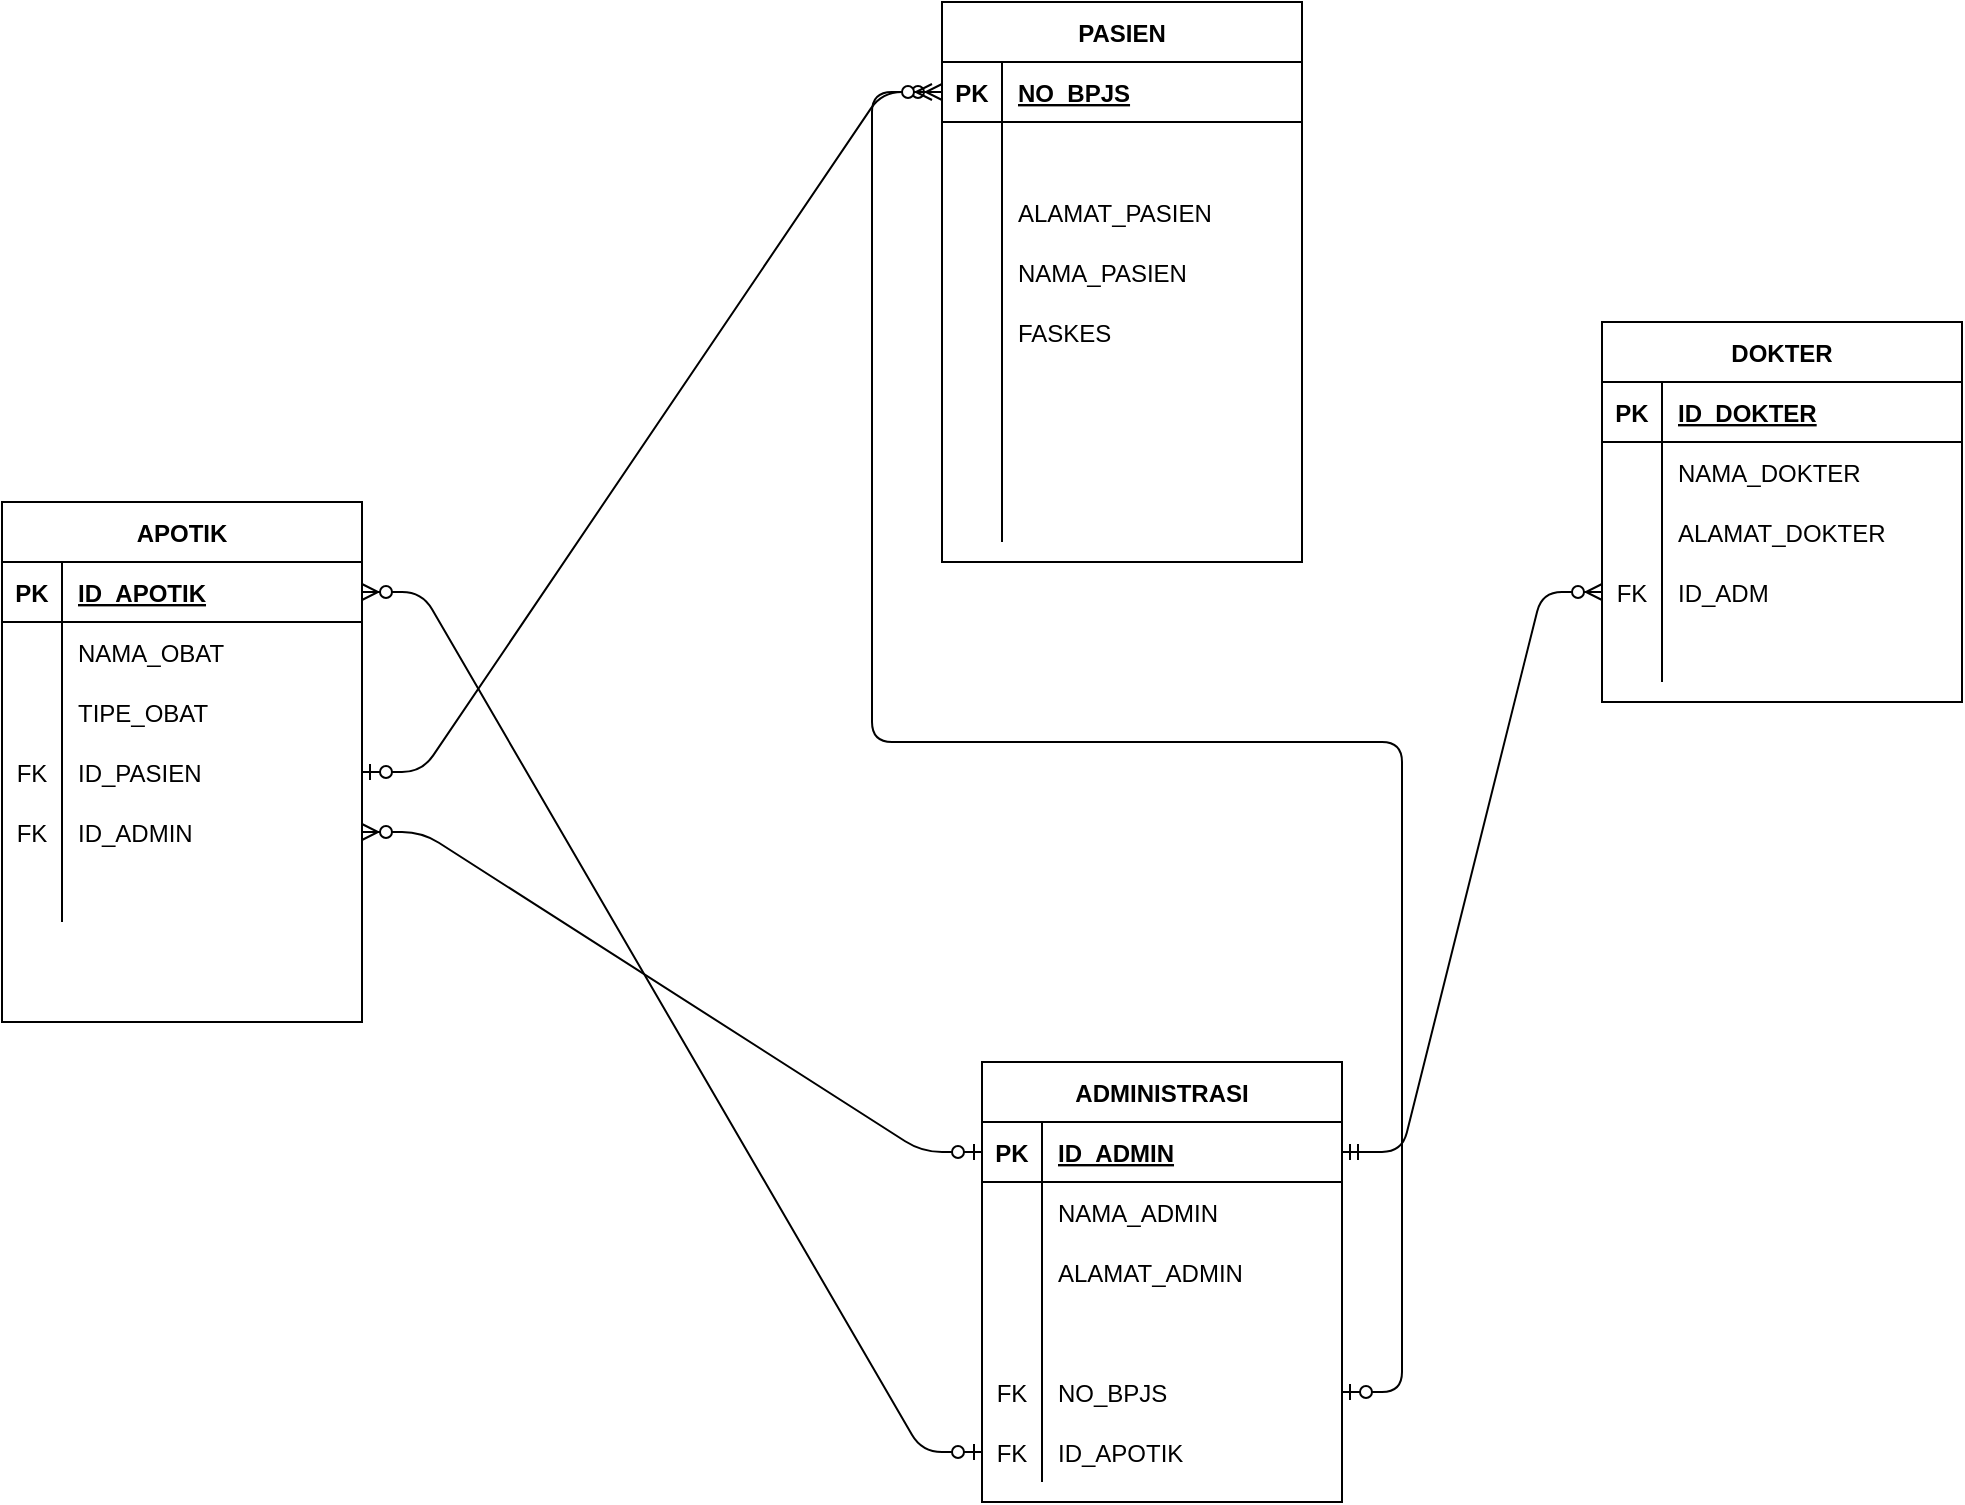 <mxfile version="14.4.3" type="github">
  <diagram id="GC4-sAVaD8mNm2DaUZL4" name="Page-1">
    <mxGraphModel dx="2272" dy="914" grid="1" gridSize="10" guides="1" tooltips="1" connect="1" arrows="1" fold="1" page="1" pageScale="1" pageWidth="850" pageHeight="1100" math="0" shadow="0">
      <root>
        <mxCell id="0" />
        <mxCell id="1" parent="0" />
        <mxCell id="5hmFBhIPrsgFQ_crpVgl-122" value="PASIEN" style="shape=table;startSize=30;container=1;collapsible=1;childLayout=tableLayout;fixedRows=1;rowLines=0;fontStyle=1;align=center;resizeLast=1;" vertex="1" parent="1">
          <mxGeometry x="410" y="70" width="180" height="280" as="geometry" />
        </mxCell>
        <mxCell id="5hmFBhIPrsgFQ_crpVgl-123" value="" style="shape=partialRectangle;collapsible=0;dropTarget=0;pointerEvents=0;fillColor=none;top=0;left=0;bottom=1;right=0;points=[[0,0.5],[1,0.5]];portConstraint=eastwest;" vertex="1" parent="5hmFBhIPrsgFQ_crpVgl-122">
          <mxGeometry y="30" width="180" height="30" as="geometry" />
        </mxCell>
        <mxCell id="5hmFBhIPrsgFQ_crpVgl-124" value="PK" style="shape=partialRectangle;connectable=0;fillColor=none;top=0;left=0;bottom=0;right=0;fontStyle=1;overflow=hidden;" vertex="1" parent="5hmFBhIPrsgFQ_crpVgl-123">
          <mxGeometry width="30" height="30" as="geometry" />
        </mxCell>
        <mxCell id="5hmFBhIPrsgFQ_crpVgl-125" value="NO_BPJS" style="shape=partialRectangle;connectable=0;fillColor=none;top=0;left=0;bottom=0;right=0;align=left;spacingLeft=6;fontStyle=5;overflow=hidden;" vertex="1" parent="5hmFBhIPrsgFQ_crpVgl-123">
          <mxGeometry x="30" width="150" height="30" as="geometry" />
        </mxCell>
        <mxCell id="5hmFBhIPrsgFQ_crpVgl-126" value="" style="shape=partialRectangle;collapsible=0;dropTarget=0;pointerEvents=0;fillColor=none;top=0;left=0;bottom=0;right=0;points=[[0,0.5],[1,0.5]];portConstraint=eastwest;" vertex="1" parent="5hmFBhIPrsgFQ_crpVgl-122">
          <mxGeometry y="60" width="180" height="30" as="geometry" />
        </mxCell>
        <mxCell id="5hmFBhIPrsgFQ_crpVgl-127" value="" style="shape=partialRectangle;connectable=0;fillColor=none;top=0;left=0;bottom=0;right=0;editable=1;overflow=hidden;" vertex="1" parent="5hmFBhIPrsgFQ_crpVgl-126">
          <mxGeometry width="30" height="30" as="geometry" />
        </mxCell>
        <mxCell id="5hmFBhIPrsgFQ_crpVgl-128" value="" style="shape=partialRectangle;connectable=0;fillColor=none;top=0;left=0;bottom=0;right=0;align=left;spacingLeft=6;overflow=hidden;" vertex="1" parent="5hmFBhIPrsgFQ_crpVgl-126">
          <mxGeometry x="30" width="150" height="30" as="geometry" />
        </mxCell>
        <mxCell id="5hmFBhIPrsgFQ_crpVgl-129" value="" style="shape=partialRectangle;collapsible=0;dropTarget=0;pointerEvents=0;fillColor=none;top=0;left=0;bottom=0;right=0;points=[[0,0.5],[1,0.5]];portConstraint=eastwest;" vertex="1" parent="5hmFBhIPrsgFQ_crpVgl-122">
          <mxGeometry y="90" width="180" height="30" as="geometry" />
        </mxCell>
        <mxCell id="5hmFBhIPrsgFQ_crpVgl-130" value="" style="shape=partialRectangle;connectable=0;fillColor=none;top=0;left=0;bottom=0;right=0;editable=1;overflow=hidden;" vertex="1" parent="5hmFBhIPrsgFQ_crpVgl-129">
          <mxGeometry width="30" height="30" as="geometry" />
        </mxCell>
        <mxCell id="5hmFBhIPrsgFQ_crpVgl-131" value="ALAMAT_PASIEN" style="shape=partialRectangle;connectable=0;fillColor=none;top=0;left=0;bottom=0;right=0;align=left;spacingLeft=6;overflow=hidden;" vertex="1" parent="5hmFBhIPrsgFQ_crpVgl-129">
          <mxGeometry x="30" width="150" height="30" as="geometry" />
        </mxCell>
        <mxCell id="5hmFBhIPrsgFQ_crpVgl-132" value="" style="shape=partialRectangle;collapsible=0;dropTarget=0;pointerEvents=0;fillColor=none;top=0;left=0;bottom=0;right=0;points=[[0,0.5],[1,0.5]];portConstraint=eastwest;" vertex="1" parent="5hmFBhIPrsgFQ_crpVgl-122">
          <mxGeometry y="120" width="180" height="30" as="geometry" />
        </mxCell>
        <mxCell id="5hmFBhIPrsgFQ_crpVgl-133" value="" style="shape=partialRectangle;connectable=0;fillColor=none;top=0;left=0;bottom=0;right=0;editable=1;overflow=hidden;" vertex="1" parent="5hmFBhIPrsgFQ_crpVgl-132">
          <mxGeometry width="30" height="30" as="geometry" />
        </mxCell>
        <mxCell id="5hmFBhIPrsgFQ_crpVgl-134" value="NAMA_PASIEN" style="shape=partialRectangle;connectable=0;fillColor=none;top=0;left=0;bottom=0;right=0;align=left;spacingLeft=6;overflow=hidden;" vertex="1" parent="5hmFBhIPrsgFQ_crpVgl-132">
          <mxGeometry x="30" width="150" height="30" as="geometry" />
        </mxCell>
        <mxCell id="5hmFBhIPrsgFQ_crpVgl-185" value="" style="shape=partialRectangle;collapsible=0;dropTarget=0;pointerEvents=0;fillColor=none;top=0;left=0;bottom=0;right=0;points=[[0,0.5],[1,0.5]];portConstraint=eastwest;" vertex="1" parent="5hmFBhIPrsgFQ_crpVgl-122">
          <mxGeometry y="150" width="180" height="30" as="geometry" />
        </mxCell>
        <mxCell id="5hmFBhIPrsgFQ_crpVgl-186" value="" style="shape=partialRectangle;connectable=0;fillColor=none;top=0;left=0;bottom=0;right=0;editable=1;overflow=hidden;" vertex="1" parent="5hmFBhIPrsgFQ_crpVgl-185">
          <mxGeometry width="30" height="30" as="geometry" />
        </mxCell>
        <mxCell id="5hmFBhIPrsgFQ_crpVgl-187" value="FASKES" style="shape=partialRectangle;connectable=0;fillColor=none;top=0;left=0;bottom=0;right=0;align=left;spacingLeft=6;overflow=hidden;" vertex="1" parent="5hmFBhIPrsgFQ_crpVgl-185">
          <mxGeometry x="30" width="150" height="30" as="geometry" />
        </mxCell>
        <mxCell id="5hmFBhIPrsgFQ_crpVgl-188" value="" style="shape=partialRectangle;collapsible=0;dropTarget=0;pointerEvents=0;fillColor=none;top=0;left=0;bottom=0;right=0;points=[[0,0.5],[1,0.5]];portConstraint=eastwest;" vertex="1" parent="5hmFBhIPrsgFQ_crpVgl-122">
          <mxGeometry y="180" width="180" height="30" as="geometry" />
        </mxCell>
        <mxCell id="5hmFBhIPrsgFQ_crpVgl-189" value="" style="shape=partialRectangle;connectable=0;fillColor=none;top=0;left=0;bottom=0;right=0;editable=1;overflow=hidden;" vertex="1" parent="5hmFBhIPrsgFQ_crpVgl-188">
          <mxGeometry width="30" height="30" as="geometry" />
        </mxCell>
        <mxCell id="5hmFBhIPrsgFQ_crpVgl-190" value="" style="shape=partialRectangle;connectable=0;fillColor=none;top=0;left=0;bottom=0;right=0;align=left;spacingLeft=6;overflow=hidden;" vertex="1" parent="5hmFBhIPrsgFQ_crpVgl-188">
          <mxGeometry x="30" width="150" height="30" as="geometry" />
        </mxCell>
        <mxCell id="5hmFBhIPrsgFQ_crpVgl-202" value="" style="shape=partialRectangle;collapsible=0;dropTarget=0;pointerEvents=0;fillColor=none;top=0;left=0;bottom=0;right=0;points=[[0,0.5],[1,0.5]];portConstraint=eastwest;" vertex="1" parent="5hmFBhIPrsgFQ_crpVgl-122">
          <mxGeometry y="210" width="180" height="30" as="geometry" />
        </mxCell>
        <mxCell id="5hmFBhIPrsgFQ_crpVgl-203" value="" style="shape=partialRectangle;connectable=0;fillColor=none;top=0;left=0;bottom=0;right=0;editable=1;overflow=hidden;" vertex="1" parent="5hmFBhIPrsgFQ_crpVgl-202">
          <mxGeometry width="30" height="30" as="geometry" />
        </mxCell>
        <mxCell id="5hmFBhIPrsgFQ_crpVgl-204" value="" style="shape=partialRectangle;connectable=0;fillColor=none;top=0;left=0;bottom=0;right=0;align=left;spacingLeft=6;overflow=hidden;" vertex="1" parent="5hmFBhIPrsgFQ_crpVgl-202">
          <mxGeometry x="30" width="150" height="30" as="geometry" />
        </mxCell>
        <mxCell id="5hmFBhIPrsgFQ_crpVgl-205" value="" style="shape=partialRectangle;collapsible=0;dropTarget=0;pointerEvents=0;fillColor=none;top=0;left=0;bottom=0;right=0;points=[[0,0.5],[1,0.5]];portConstraint=eastwest;" vertex="1" parent="5hmFBhIPrsgFQ_crpVgl-122">
          <mxGeometry y="240" width="180" height="30" as="geometry" />
        </mxCell>
        <mxCell id="5hmFBhIPrsgFQ_crpVgl-206" value="" style="shape=partialRectangle;connectable=0;fillColor=none;top=0;left=0;bottom=0;right=0;editable=1;overflow=hidden;" vertex="1" parent="5hmFBhIPrsgFQ_crpVgl-205">
          <mxGeometry width="30" height="30" as="geometry" />
        </mxCell>
        <mxCell id="5hmFBhIPrsgFQ_crpVgl-207" value="" style="shape=partialRectangle;connectable=0;fillColor=none;top=0;left=0;bottom=0;right=0;align=left;spacingLeft=6;overflow=hidden;" vertex="1" parent="5hmFBhIPrsgFQ_crpVgl-205">
          <mxGeometry x="30" width="150" height="30" as="geometry" />
        </mxCell>
        <mxCell id="5hmFBhIPrsgFQ_crpVgl-135" value="ADMINISTRASI" style="shape=table;startSize=30;container=1;collapsible=1;childLayout=tableLayout;fixedRows=1;rowLines=0;fontStyle=1;align=center;resizeLast=1;" vertex="1" parent="1">
          <mxGeometry x="430" y="600" width="180" height="220" as="geometry" />
        </mxCell>
        <mxCell id="5hmFBhIPrsgFQ_crpVgl-136" value="" style="shape=partialRectangle;collapsible=0;dropTarget=0;pointerEvents=0;fillColor=none;top=0;left=0;bottom=1;right=0;points=[[0,0.5],[1,0.5]];portConstraint=eastwest;" vertex="1" parent="5hmFBhIPrsgFQ_crpVgl-135">
          <mxGeometry y="30" width="180" height="30" as="geometry" />
        </mxCell>
        <mxCell id="5hmFBhIPrsgFQ_crpVgl-137" value="PK" style="shape=partialRectangle;connectable=0;fillColor=none;top=0;left=0;bottom=0;right=0;fontStyle=1;overflow=hidden;" vertex="1" parent="5hmFBhIPrsgFQ_crpVgl-136">
          <mxGeometry width="30" height="30" as="geometry" />
        </mxCell>
        <mxCell id="5hmFBhIPrsgFQ_crpVgl-138" value="ID_ADMIN" style="shape=partialRectangle;connectable=0;fillColor=none;top=0;left=0;bottom=0;right=0;align=left;spacingLeft=6;fontStyle=5;overflow=hidden;" vertex="1" parent="5hmFBhIPrsgFQ_crpVgl-136">
          <mxGeometry x="30" width="150" height="30" as="geometry" />
        </mxCell>
        <mxCell id="5hmFBhIPrsgFQ_crpVgl-139" value="" style="shape=partialRectangle;collapsible=0;dropTarget=0;pointerEvents=0;fillColor=none;top=0;left=0;bottom=0;right=0;points=[[0,0.5],[1,0.5]];portConstraint=eastwest;" vertex="1" parent="5hmFBhIPrsgFQ_crpVgl-135">
          <mxGeometry y="60" width="180" height="30" as="geometry" />
        </mxCell>
        <mxCell id="5hmFBhIPrsgFQ_crpVgl-140" value="" style="shape=partialRectangle;connectable=0;fillColor=none;top=0;left=0;bottom=0;right=0;editable=1;overflow=hidden;" vertex="1" parent="5hmFBhIPrsgFQ_crpVgl-139">
          <mxGeometry width="30" height="30" as="geometry" />
        </mxCell>
        <mxCell id="5hmFBhIPrsgFQ_crpVgl-141" value="NAMA_ADMIN" style="shape=partialRectangle;connectable=0;fillColor=none;top=0;left=0;bottom=0;right=0;align=left;spacingLeft=6;overflow=hidden;" vertex="1" parent="5hmFBhIPrsgFQ_crpVgl-139">
          <mxGeometry x="30" width="150" height="30" as="geometry" />
        </mxCell>
        <mxCell id="5hmFBhIPrsgFQ_crpVgl-142" value="" style="shape=partialRectangle;collapsible=0;dropTarget=0;pointerEvents=0;fillColor=none;top=0;left=0;bottom=0;right=0;points=[[0,0.5],[1,0.5]];portConstraint=eastwest;" vertex="1" parent="5hmFBhIPrsgFQ_crpVgl-135">
          <mxGeometry y="90" width="180" height="30" as="geometry" />
        </mxCell>
        <mxCell id="5hmFBhIPrsgFQ_crpVgl-143" value="" style="shape=partialRectangle;connectable=0;fillColor=none;top=0;left=0;bottom=0;right=0;editable=1;overflow=hidden;" vertex="1" parent="5hmFBhIPrsgFQ_crpVgl-142">
          <mxGeometry width="30" height="30" as="geometry" />
        </mxCell>
        <mxCell id="5hmFBhIPrsgFQ_crpVgl-144" value="ALAMAT_ADMIN" style="shape=partialRectangle;connectable=0;fillColor=none;top=0;left=0;bottom=0;right=0;align=left;spacingLeft=6;overflow=hidden;" vertex="1" parent="5hmFBhIPrsgFQ_crpVgl-142">
          <mxGeometry x="30" width="150" height="30" as="geometry" />
        </mxCell>
        <mxCell id="5hmFBhIPrsgFQ_crpVgl-145" value="" style="shape=partialRectangle;collapsible=0;dropTarget=0;pointerEvents=0;fillColor=none;top=0;left=0;bottom=0;right=0;points=[[0,0.5],[1,0.5]];portConstraint=eastwest;" vertex="1" parent="5hmFBhIPrsgFQ_crpVgl-135">
          <mxGeometry y="120" width="180" height="30" as="geometry" />
        </mxCell>
        <mxCell id="5hmFBhIPrsgFQ_crpVgl-146" value="" style="shape=partialRectangle;connectable=0;fillColor=none;top=0;left=0;bottom=0;right=0;editable=1;overflow=hidden;" vertex="1" parent="5hmFBhIPrsgFQ_crpVgl-145">
          <mxGeometry width="30" height="30" as="geometry" />
        </mxCell>
        <mxCell id="5hmFBhIPrsgFQ_crpVgl-147" value="" style="shape=partialRectangle;connectable=0;fillColor=none;top=0;left=0;bottom=0;right=0;align=left;spacingLeft=6;overflow=hidden;" vertex="1" parent="5hmFBhIPrsgFQ_crpVgl-145">
          <mxGeometry x="30" width="150" height="30" as="geometry" />
        </mxCell>
        <mxCell id="5hmFBhIPrsgFQ_crpVgl-196" value="" style="shape=partialRectangle;collapsible=0;dropTarget=0;pointerEvents=0;fillColor=none;top=0;left=0;bottom=0;right=0;points=[[0,0.5],[1,0.5]];portConstraint=eastwest;" vertex="1" parent="5hmFBhIPrsgFQ_crpVgl-135">
          <mxGeometry y="150" width="180" height="30" as="geometry" />
        </mxCell>
        <mxCell id="5hmFBhIPrsgFQ_crpVgl-197" value="FK" style="shape=partialRectangle;connectable=0;fillColor=none;top=0;left=0;bottom=0;right=0;editable=1;overflow=hidden;" vertex="1" parent="5hmFBhIPrsgFQ_crpVgl-196">
          <mxGeometry width="30" height="30" as="geometry" />
        </mxCell>
        <mxCell id="5hmFBhIPrsgFQ_crpVgl-198" value="NO_BPJS" style="shape=partialRectangle;connectable=0;fillColor=none;top=0;left=0;bottom=0;right=0;align=left;spacingLeft=6;overflow=hidden;" vertex="1" parent="5hmFBhIPrsgFQ_crpVgl-196">
          <mxGeometry x="30" width="150" height="30" as="geometry" />
        </mxCell>
        <mxCell id="5hmFBhIPrsgFQ_crpVgl-199" value="" style="shape=partialRectangle;collapsible=0;dropTarget=0;pointerEvents=0;fillColor=none;top=0;left=0;bottom=0;right=0;points=[[0,0.5],[1,0.5]];portConstraint=eastwest;" vertex="1" parent="5hmFBhIPrsgFQ_crpVgl-135">
          <mxGeometry y="180" width="180" height="30" as="geometry" />
        </mxCell>
        <mxCell id="5hmFBhIPrsgFQ_crpVgl-200" value="FK" style="shape=partialRectangle;connectable=0;fillColor=none;top=0;left=0;bottom=0;right=0;editable=1;overflow=hidden;" vertex="1" parent="5hmFBhIPrsgFQ_crpVgl-199">
          <mxGeometry width="30" height="30" as="geometry" />
        </mxCell>
        <mxCell id="5hmFBhIPrsgFQ_crpVgl-201" value="ID_APOTIK" style="shape=partialRectangle;connectable=0;fillColor=none;top=0;left=0;bottom=0;right=0;align=left;spacingLeft=6;overflow=hidden;" vertex="1" parent="5hmFBhIPrsgFQ_crpVgl-199">
          <mxGeometry x="30" width="150" height="30" as="geometry" />
        </mxCell>
        <mxCell id="5hmFBhIPrsgFQ_crpVgl-148" value="DOKTER" style="shape=table;startSize=30;container=1;collapsible=1;childLayout=tableLayout;fixedRows=1;rowLines=0;fontStyle=1;align=center;resizeLast=1;" vertex="1" parent="1">
          <mxGeometry x="740" y="230" width="180" height="190" as="geometry" />
        </mxCell>
        <mxCell id="5hmFBhIPrsgFQ_crpVgl-149" value="" style="shape=partialRectangle;collapsible=0;dropTarget=0;pointerEvents=0;fillColor=none;top=0;left=0;bottom=1;right=0;points=[[0,0.5],[1,0.5]];portConstraint=eastwest;" vertex="1" parent="5hmFBhIPrsgFQ_crpVgl-148">
          <mxGeometry y="30" width="180" height="30" as="geometry" />
        </mxCell>
        <mxCell id="5hmFBhIPrsgFQ_crpVgl-150" value="PK" style="shape=partialRectangle;connectable=0;fillColor=none;top=0;left=0;bottom=0;right=0;fontStyle=1;overflow=hidden;" vertex="1" parent="5hmFBhIPrsgFQ_crpVgl-149">
          <mxGeometry width="30" height="30" as="geometry" />
        </mxCell>
        <mxCell id="5hmFBhIPrsgFQ_crpVgl-151" value="ID_DOKTER" style="shape=partialRectangle;connectable=0;fillColor=none;top=0;left=0;bottom=0;right=0;align=left;spacingLeft=6;fontStyle=5;overflow=hidden;" vertex="1" parent="5hmFBhIPrsgFQ_crpVgl-149">
          <mxGeometry x="30" width="150" height="30" as="geometry" />
        </mxCell>
        <mxCell id="5hmFBhIPrsgFQ_crpVgl-152" value="" style="shape=partialRectangle;collapsible=0;dropTarget=0;pointerEvents=0;fillColor=none;top=0;left=0;bottom=0;right=0;points=[[0,0.5],[1,0.5]];portConstraint=eastwest;" vertex="1" parent="5hmFBhIPrsgFQ_crpVgl-148">
          <mxGeometry y="60" width="180" height="30" as="geometry" />
        </mxCell>
        <mxCell id="5hmFBhIPrsgFQ_crpVgl-153" value="" style="shape=partialRectangle;connectable=0;fillColor=none;top=0;left=0;bottom=0;right=0;editable=1;overflow=hidden;" vertex="1" parent="5hmFBhIPrsgFQ_crpVgl-152">
          <mxGeometry width="30" height="30" as="geometry" />
        </mxCell>
        <mxCell id="5hmFBhIPrsgFQ_crpVgl-154" value="NAMA_DOKTER" style="shape=partialRectangle;connectable=0;fillColor=none;top=0;left=0;bottom=0;right=0;align=left;spacingLeft=6;overflow=hidden;" vertex="1" parent="5hmFBhIPrsgFQ_crpVgl-152">
          <mxGeometry x="30" width="150" height="30" as="geometry" />
        </mxCell>
        <mxCell id="5hmFBhIPrsgFQ_crpVgl-155" value="" style="shape=partialRectangle;collapsible=0;dropTarget=0;pointerEvents=0;fillColor=none;top=0;left=0;bottom=0;right=0;points=[[0,0.5],[1,0.5]];portConstraint=eastwest;" vertex="1" parent="5hmFBhIPrsgFQ_crpVgl-148">
          <mxGeometry y="90" width="180" height="30" as="geometry" />
        </mxCell>
        <mxCell id="5hmFBhIPrsgFQ_crpVgl-156" value="" style="shape=partialRectangle;connectable=0;fillColor=none;top=0;left=0;bottom=0;right=0;editable=1;overflow=hidden;" vertex="1" parent="5hmFBhIPrsgFQ_crpVgl-155">
          <mxGeometry width="30" height="30" as="geometry" />
        </mxCell>
        <mxCell id="5hmFBhIPrsgFQ_crpVgl-157" value="ALAMAT_DOKTER" style="shape=partialRectangle;connectable=0;fillColor=none;top=0;left=0;bottom=0;right=0;align=left;spacingLeft=6;overflow=hidden;" vertex="1" parent="5hmFBhIPrsgFQ_crpVgl-155">
          <mxGeometry x="30" width="150" height="30" as="geometry" />
        </mxCell>
        <mxCell id="5hmFBhIPrsgFQ_crpVgl-158" value="" style="shape=partialRectangle;collapsible=0;dropTarget=0;pointerEvents=0;fillColor=none;top=0;left=0;bottom=0;right=0;points=[[0,0.5],[1,0.5]];portConstraint=eastwest;" vertex="1" parent="5hmFBhIPrsgFQ_crpVgl-148">
          <mxGeometry y="120" width="180" height="30" as="geometry" />
        </mxCell>
        <mxCell id="5hmFBhIPrsgFQ_crpVgl-159" value="FK" style="shape=partialRectangle;connectable=0;fillColor=none;top=0;left=0;bottom=0;right=0;editable=1;overflow=hidden;" vertex="1" parent="5hmFBhIPrsgFQ_crpVgl-158">
          <mxGeometry width="30" height="30" as="geometry" />
        </mxCell>
        <mxCell id="5hmFBhIPrsgFQ_crpVgl-160" value="ID_ADM" style="shape=partialRectangle;connectable=0;fillColor=none;top=0;left=0;bottom=0;right=0;align=left;spacingLeft=6;overflow=hidden;" vertex="1" parent="5hmFBhIPrsgFQ_crpVgl-158">
          <mxGeometry x="30" width="150" height="30" as="geometry" />
        </mxCell>
        <mxCell id="5hmFBhIPrsgFQ_crpVgl-192" value="" style="shape=partialRectangle;collapsible=0;dropTarget=0;pointerEvents=0;fillColor=none;top=0;left=0;bottom=0;right=0;points=[[0,0.5],[1,0.5]];portConstraint=eastwest;" vertex="1" parent="5hmFBhIPrsgFQ_crpVgl-148">
          <mxGeometry y="150" width="180" height="30" as="geometry" />
        </mxCell>
        <mxCell id="5hmFBhIPrsgFQ_crpVgl-193" value="" style="shape=partialRectangle;connectable=0;fillColor=none;top=0;left=0;bottom=0;right=0;editable=1;overflow=hidden;" vertex="1" parent="5hmFBhIPrsgFQ_crpVgl-192">
          <mxGeometry width="30" height="30" as="geometry" />
        </mxCell>
        <mxCell id="5hmFBhIPrsgFQ_crpVgl-194" value="" style="shape=partialRectangle;connectable=0;fillColor=none;top=0;left=0;bottom=0;right=0;align=left;spacingLeft=6;overflow=hidden;" vertex="1" parent="5hmFBhIPrsgFQ_crpVgl-192">
          <mxGeometry x="30" width="150" height="30" as="geometry" />
        </mxCell>
        <mxCell id="5hmFBhIPrsgFQ_crpVgl-161" value="APOTIK" style="shape=table;startSize=30;container=1;collapsible=1;childLayout=tableLayout;fixedRows=1;rowLines=0;fontStyle=1;align=center;resizeLast=1;" vertex="1" parent="1">
          <mxGeometry x="-60" y="320" width="180" height="260" as="geometry" />
        </mxCell>
        <mxCell id="5hmFBhIPrsgFQ_crpVgl-162" value="" style="shape=partialRectangle;collapsible=0;dropTarget=0;pointerEvents=0;fillColor=none;top=0;left=0;bottom=1;right=0;points=[[0,0.5],[1,0.5]];portConstraint=eastwest;" vertex="1" parent="5hmFBhIPrsgFQ_crpVgl-161">
          <mxGeometry y="30" width="180" height="30" as="geometry" />
        </mxCell>
        <mxCell id="5hmFBhIPrsgFQ_crpVgl-163" value="PK" style="shape=partialRectangle;connectable=0;fillColor=none;top=0;left=0;bottom=0;right=0;fontStyle=1;overflow=hidden;" vertex="1" parent="5hmFBhIPrsgFQ_crpVgl-162">
          <mxGeometry width="30" height="30" as="geometry" />
        </mxCell>
        <mxCell id="5hmFBhIPrsgFQ_crpVgl-164" value="ID_APOTIK" style="shape=partialRectangle;connectable=0;fillColor=none;top=0;left=0;bottom=0;right=0;align=left;spacingLeft=6;fontStyle=5;overflow=hidden;" vertex="1" parent="5hmFBhIPrsgFQ_crpVgl-162">
          <mxGeometry x="30" width="150" height="30" as="geometry" />
        </mxCell>
        <mxCell id="5hmFBhIPrsgFQ_crpVgl-165" value="" style="shape=partialRectangle;collapsible=0;dropTarget=0;pointerEvents=0;fillColor=none;top=0;left=0;bottom=0;right=0;points=[[0,0.5],[1,0.5]];portConstraint=eastwest;" vertex="1" parent="5hmFBhIPrsgFQ_crpVgl-161">
          <mxGeometry y="60" width="180" height="30" as="geometry" />
        </mxCell>
        <mxCell id="5hmFBhIPrsgFQ_crpVgl-166" value="" style="shape=partialRectangle;connectable=0;fillColor=none;top=0;left=0;bottom=0;right=0;editable=1;overflow=hidden;" vertex="1" parent="5hmFBhIPrsgFQ_crpVgl-165">
          <mxGeometry width="30" height="30" as="geometry" />
        </mxCell>
        <mxCell id="5hmFBhIPrsgFQ_crpVgl-167" value="NAMA_OBAT" style="shape=partialRectangle;connectable=0;fillColor=none;top=0;left=0;bottom=0;right=0;align=left;spacingLeft=6;overflow=hidden;" vertex="1" parent="5hmFBhIPrsgFQ_crpVgl-165">
          <mxGeometry x="30" width="150" height="30" as="geometry" />
        </mxCell>
        <mxCell id="5hmFBhIPrsgFQ_crpVgl-168" value="" style="shape=partialRectangle;collapsible=0;dropTarget=0;pointerEvents=0;fillColor=none;top=0;left=0;bottom=0;right=0;points=[[0,0.5],[1,0.5]];portConstraint=eastwest;" vertex="1" parent="5hmFBhIPrsgFQ_crpVgl-161">
          <mxGeometry y="90" width="180" height="30" as="geometry" />
        </mxCell>
        <mxCell id="5hmFBhIPrsgFQ_crpVgl-169" value="" style="shape=partialRectangle;connectable=0;fillColor=none;top=0;left=0;bottom=0;right=0;editable=1;overflow=hidden;" vertex="1" parent="5hmFBhIPrsgFQ_crpVgl-168">
          <mxGeometry width="30" height="30" as="geometry" />
        </mxCell>
        <mxCell id="5hmFBhIPrsgFQ_crpVgl-170" value="TIPE_OBAT" style="shape=partialRectangle;connectable=0;fillColor=none;top=0;left=0;bottom=0;right=0;align=left;spacingLeft=6;overflow=hidden;" vertex="1" parent="5hmFBhIPrsgFQ_crpVgl-168">
          <mxGeometry x="30" width="150" height="30" as="geometry" />
        </mxCell>
        <mxCell id="5hmFBhIPrsgFQ_crpVgl-171" value="" style="shape=partialRectangle;collapsible=0;dropTarget=0;pointerEvents=0;fillColor=none;top=0;left=0;bottom=0;right=0;points=[[0,0.5],[1,0.5]];portConstraint=eastwest;" vertex="1" parent="5hmFBhIPrsgFQ_crpVgl-161">
          <mxGeometry y="120" width="180" height="30" as="geometry" />
        </mxCell>
        <mxCell id="5hmFBhIPrsgFQ_crpVgl-172" value="FK" style="shape=partialRectangle;connectable=0;fillColor=none;top=0;left=0;bottom=0;right=0;editable=1;overflow=hidden;" vertex="1" parent="5hmFBhIPrsgFQ_crpVgl-171">
          <mxGeometry width="30" height="30" as="geometry" />
        </mxCell>
        <mxCell id="5hmFBhIPrsgFQ_crpVgl-173" value="ID_PASIEN" style="shape=partialRectangle;connectable=0;fillColor=none;top=0;left=0;bottom=0;right=0;align=left;spacingLeft=6;overflow=hidden;" vertex="1" parent="5hmFBhIPrsgFQ_crpVgl-171">
          <mxGeometry x="30" width="150" height="30" as="geometry" />
        </mxCell>
        <mxCell id="5hmFBhIPrsgFQ_crpVgl-179" value="" style="shape=partialRectangle;collapsible=0;dropTarget=0;pointerEvents=0;fillColor=none;top=0;left=0;bottom=0;right=0;points=[[0,0.5],[1,0.5]];portConstraint=eastwest;" vertex="1" parent="5hmFBhIPrsgFQ_crpVgl-161">
          <mxGeometry y="150" width="180" height="30" as="geometry" />
        </mxCell>
        <mxCell id="5hmFBhIPrsgFQ_crpVgl-180" value="FK" style="shape=partialRectangle;connectable=0;fillColor=none;top=0;left=0;bottom=0;right=0;editable=1;overflow=hidden;" vertex="1" parent="5hmFBhIPrsgFQ_crpVgl-179">
          <mxGeometry width="30" height="30" as="geometry" />
        </mxCell>
        <mxCell id="5hmFBhIPrsgFQ_crpVgl-181" value="ID_ADMIN" style="shape=partialRectangle;connectable=0;fillColor=none;top=0;left=0;bottom=0;right=0;align=left;spacingLeft=6;overflow=hidden;" vertex="1" parent="5hmFBhIPrsgFQ_crpVgl-179">
          <mxGeometry x="30" width="150" height="30" as="geometry" />
        </mxCell>
        <mxCell id="5hmFBhIPrsgFQ_crpVgl-182" value="" style="shape=partialRectangle;collapsible=0;dropTarget=0;pointerEvents=0;fillColor=none;top=0;left=0;bottom=0;right=0;points=[[0,0.5],[1,0.5]];portConstraint=eastwest;" vertex="1" parent="5hmFBhIPrsgFQ_crpVgl-161">
          <mxGeometry y="180" width="180" height="30" as="geometry" />
        </mxCell>
        <mxCell id="5hmFBhIPrsgFQ_crpVgl-183" value="" style="shape=partialRectangle;connectable=0;fillColor=none;top=0;left=0;bottom=0;right=0;editable=1;overflow=hidden;" vertex="1" parent="5hmFBhIPrsgFQ_crpVgl-182">
          <mxGeometry width="30" height="30" as="geometry" />
        </mxCell>
        <mxCell id="5hmFBhIPrsgFQ_crpVgl-184" value="" style="shape=partialRectangle;connectable=0;fillColor=none;top=0;left=0;bottom=0;right=0;align=left;spacingLeft=6;overflow=hidden;" vertex="1" parent="5hmFBhIPrsgFQ_crpVgl-182">
          <mxGeometry x="30" width="150" height="30" as="geometry" />
        </mxCell>
        <mxCell id="5hmFBhIPrsgFQ_crpVgl-212" value="" style="edgeStyle=entityRelationEdgeStyle;fontSize=12;html=1;endArrow=ERzeroToMany;startArrow=ERmandOne;" edge="1" parent="1" source="5hmFBhIPrsgFQ_crpVgl-136" target="5hmFBhIPrsgFQ_crpVgl-158">
          <mxGeometry width="100" height="100" relative="1" as="geometry">
            <mxPoint x="770" y="560" as="sourcePoint" />
            <mxPoint x="840" y="560" as="targetPoint" />
          </mxGeometry>
        </mxCell>
        <mxCell id="5hmFBhIPrsgFQ_crpVgl-221" value="" style="edgeStyle=entityRelationEdgeStyle;fontSize=12;html=1;endArrow=ERzeroToMany;startArrow=ERzeroToOne;entryX=0;entryY=0.5;entryDx=0;entryDy=0;exitX=1;exitY=0.5;exitDx=0;exitDy=0;" edge="1" parent="1" source="5hmFBhIPrsgFQ_crpVgl-171" target="5hmFBhIPrsgFQ_crpVgl-123">
          <mxGeometry width="100" height="100" relative="1" as="geometry">
            <mxPoint x="130" y="360" as="sourcePoint" />
            <mxPoint x="240" y="230" as="targetPoint" />
          </mxGeometry>
        </mxCell>
        <mxCell id="5hmFBhIPrsgFQ_crpVgl-223" value="" style="edgeStyle=entityRelationEdgeStyle;fontSize=12;html=1;endArrow=ERzeroToMany;startArrow=ERzeroToOne;exitX=0;exitY=0.5;exitDx=0;exitDy=0;" edge="1" parent="1" source="5hmFBhIPrsgFQ_crpVgl-136" target="5hmFBhIPrsgFQ_crpVgl-179">
          <mxGeometry width="100" height="100" relative="1" as="geometry">
            <mxPoint x="220" y="600" as="sourcePoint" />
            <mxPoint x="320" y="500" as="targetPoint" />
          </mxGeometry>
        </mxCell>
        <mxCell id="5hmFBhIPrsgFQ_crpVgl-224" value="" style="edgeStyle=entityRelationEdgeStyle;fontSize=12;html=1;endArrow=ERzeroToMany;startArrow=ERzeroToOne;" edge="1" parent="1" source="5hmFBhIPrsgFQ_crpVgl-199" target="5hmFBhIPrsgFQ_crpVgl-162">
          <mxGeometry width="100" height="100" relative="1" as="geometry">
            <mxPoint x="200" y="690" as="sourcePoint" />
            <mxPoint x="300" y="590" as="targetPoint" />
          </mxGeometry>
        </mxCell>
        <mxCell id="5hmFBhIPrsgFQ_crpVgl-226" value="" style="edgeStyle=entityRelationEdgeStyle;fontSize=12;html=1;endArrow=ERzeroToMany;startArrow=ERzeroToOne;" edge="1" parent="1" source="5hmFBhIPrsgFQ_crpVgl-196">
          <mxGeometry width="100" height="100" relative="1" as="geometry">
            <mxPoint x="210" y="650" as="sourcePoint" />
            <mxPoint x="405" y="115" as="targetPoint" />
          </mxGeometry>
        </mxCell>
      </root>
    </mxGraphModel>
  </diagram>
</mxfile>
